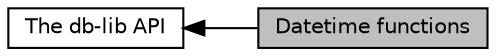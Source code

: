 digraph "Datetime functions"
{
  edge [fontname="Helvetica",fontsize="10",labelfontname="Helvetica",labelfontsize="10"];
  node [fontname="Helvetica",fontsize="10",shape=box];
  rankdir=LR;
  Node2 [label="The db-lib API",height=0.2,width=0.4,color="black", fillcolor="white", style="filled",URL="$a00547.html",tooltip="Functions callable by db-lib client programs."];
  Node1 [label="Datetime functions",height=0.2,width=0.4,color="black", fillcolor="grey75", style="filled", fontcolor="black",tooltip="Functions to manipulate DBDATETIME structures."];
  Node2->Node1 [shape=plaintext, dir="back", style="solid"];
}
